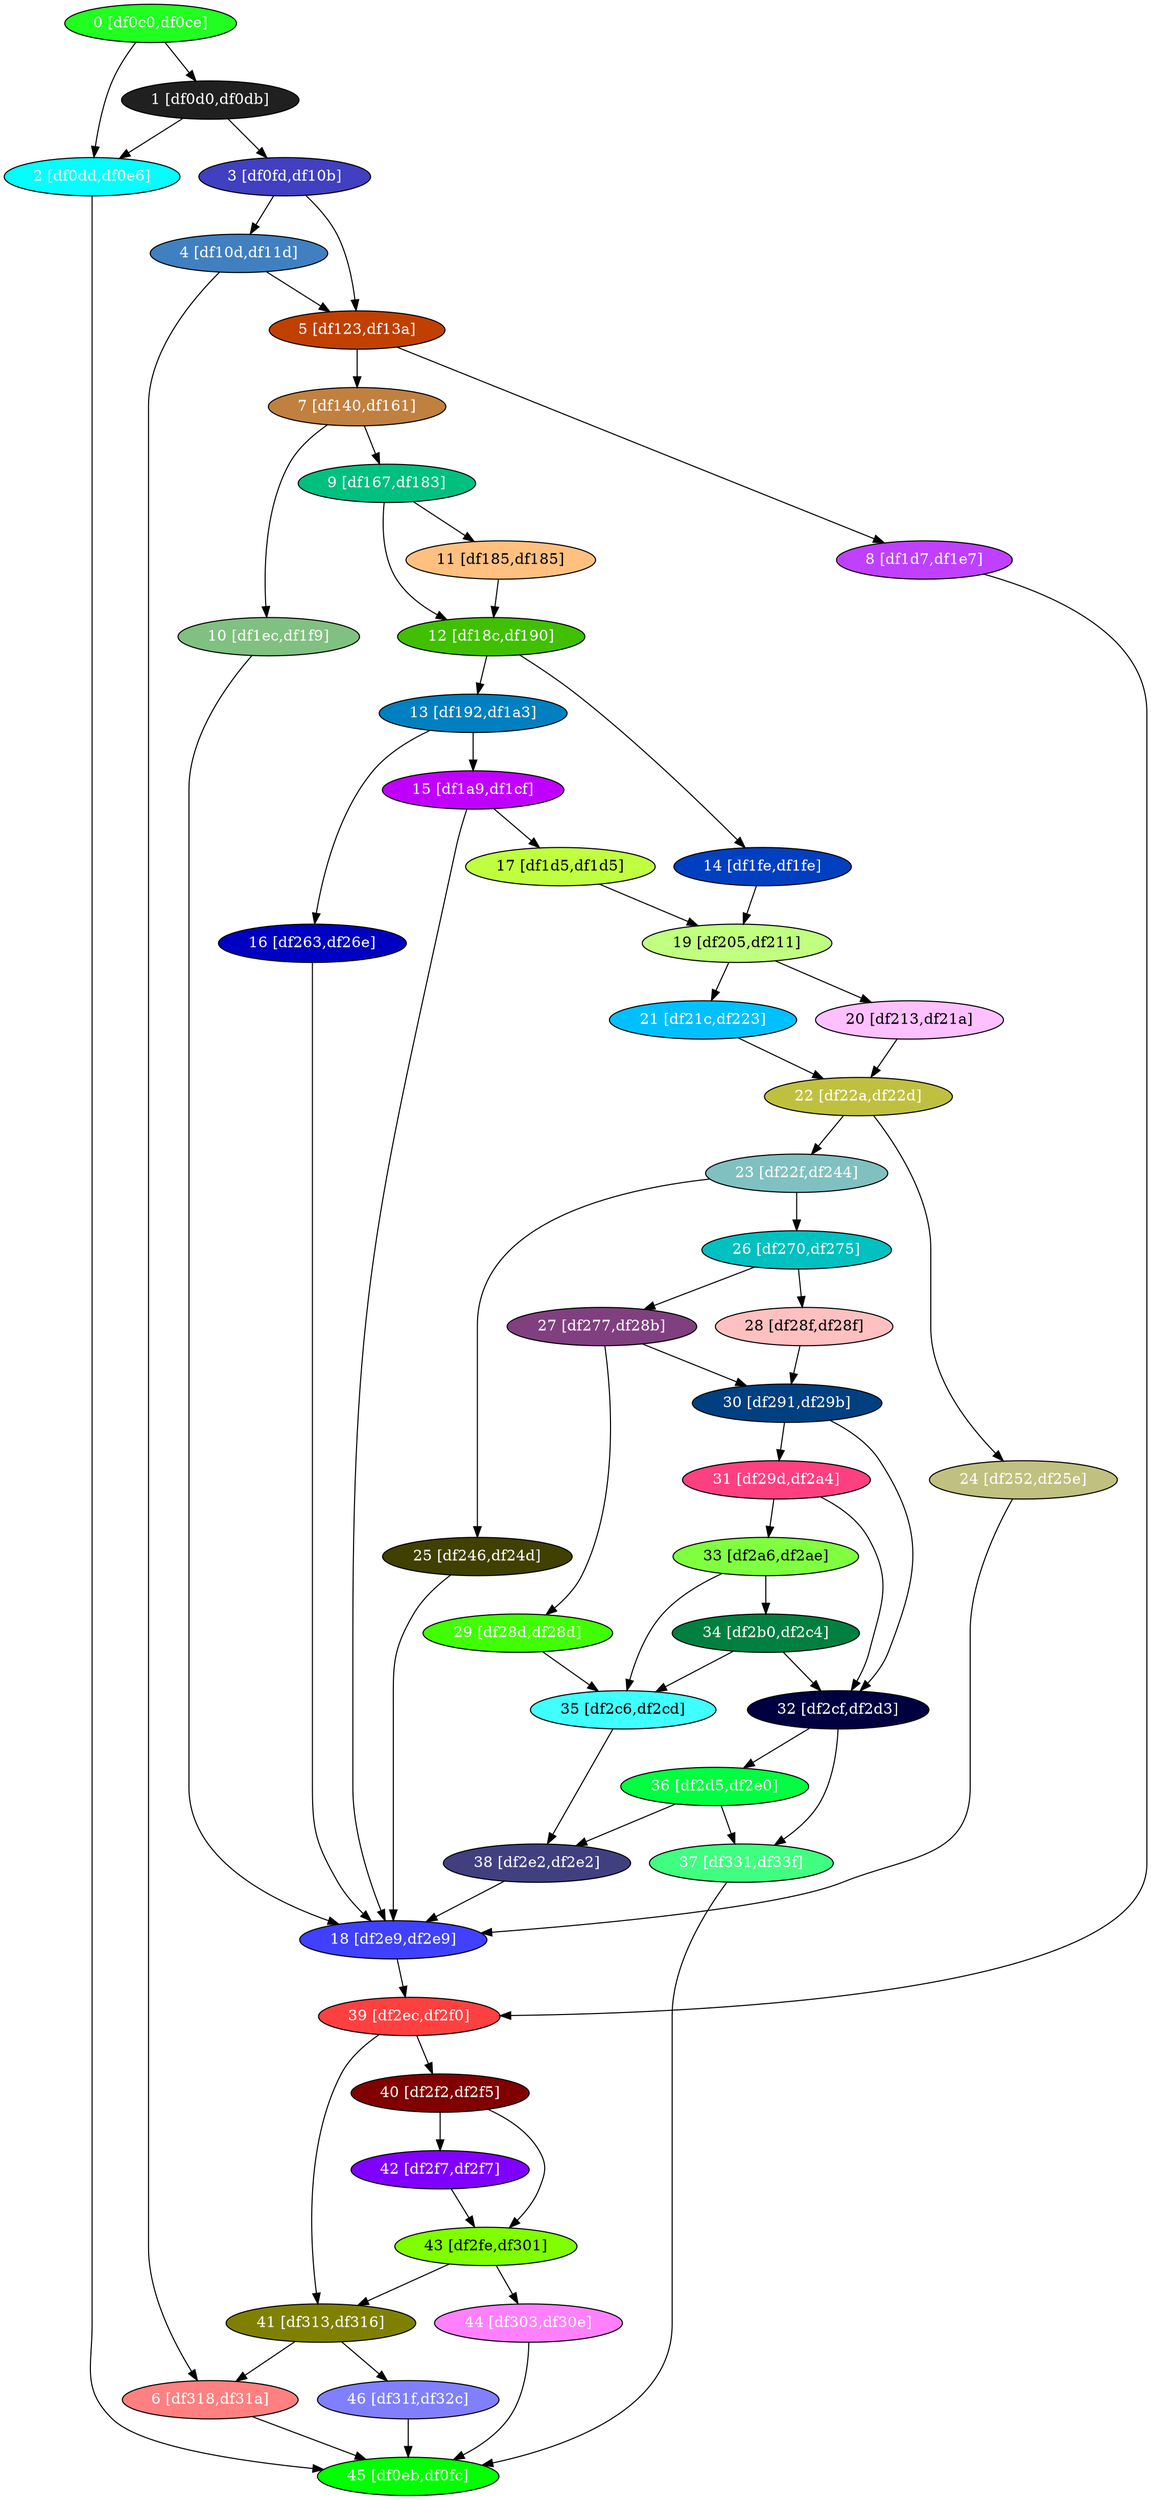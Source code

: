 diGraph libnss3{
	libnss3_0  [style=filled fillcolor="#20FF20" fontcolor="#ffffff" shape=oval label="0 [df0c0,df0ce]"]
	libnss3_1  [style=filled fillcolor="#202020" fontcolor="#ffffff" shape=oval label="1 [df0d0,df0db]"]
	libnss3_2  [style=filled fillcolor="#00FFFF" fontcolor="#ffffff" shape=oval label="2 [df0dd,df0e6]"]
	libnss3_3  [style=filled fillcolor="#4040C0" fontcolor="#ffffff" shape=oval label="3 [df0fd,df10b]"]
	libnss3_4  [style=filled fillcolor="#4080C0" fontcolor="#ffffff" shape=oval label="4 [df10d,df11d]"]
	libnss3_5  [style=filled fillcolor="#C04000" fontcolor="#ffffff" shape=oval label="5 [df123,df13a]"]
	libnss3_6  [style=filled fillcolor="#FF8080" fontcolor="#ffffff" shape=oval label="6 [df318,df31a]"]
	libnss3_7  [style=filled fillcolor="#C08040" fontcolor="#ffffff" shape=oval label="7 [df140,df161]"]
	libnss3_8  [style=filled fillcolor="#C040FF" fontcolor="#ffffff" shape=oval label="8 [df1d7,df1e7]"]
	libnss3_9  [style=filled fillcolor="#00C080" fontcolor="#ffffff" shape=oval label="9 [df167,df183]"]
	libnss3_a  [style=filled fillcolor="#80C080" fontcolor="#ffffff" shape=oval label="10 [df1ec,df1f9]"]
	libnss3_b  [style=filled fillcolor="#FFC080" fontcolor="#000000" shape=oval label="11 [df185,df185]"]
	libnss3_c  [style=filled fillcolor="#40C000" fontcolor="#ffffff" shape=oval label="12 [df18c,df190]"]
	libnss3_d  [style=filled fillcolor="#0080C0" fontcolor="#ffffff" shape=oval label="13 [df192,df1a3]"]
	libnss3_e  [style=filled fillcolor="#0040C0" fontcolor="#ffffff" shape=oval label="14 [df1fe,df1fe]"]
	libnss3_f  [style=filled fillcolor="#C000FF" fontcolor="#ffffff" shape=oval label="15 [df1a9,df1cf]"]
	libnss3_10  [style=filled fillcolor="#0000C0" fontcolor="#ffffff" shape=oval label="16 [df263,df26e]"]
	libnss3_11  [style=filled fillcolor="#C0FF40" fontcolor="#000000" shape=oval label="17 [df1d5,df1d5]"]
	libnss3_12  [style=filled fillcolor="#4040FF" fontcolor="#ffffff" shape=oval label="18 [df2e9,df2e9]"]
	libnss3_13  [style=filled fillcolor="#C0FF80" fontcolor="#000000" shape=oval label="19 [df205,df211]"]
	libnss3_14  [style=filled fillcolor="#FFC0FF" fontcolor="#000000" shape=oval label="20 [df213,df21a]"]
	libnss3_15  [style=filled fillcolor="#00C0FF" fontcolor="#ffffff" shape=oval label="21 [df21c,df223]"]
	libnss3_16  [style=filled fillcolor="#C0C040" fontcolor="#ffffff" shape=oval label="22 [df22a,df22d]"]
	libnss3_17  [style=filled fillcolor="#80C0C0" fontcolor="#ffffff" shape=oval label="23 [df22f,df244]"]
	libnss3_18  [style=filled fillcolor="#C0C080" fontcolor="#ffffff" shape=oval label="24 [df252,df25e]"]
	libnss3_19  [style=filled fillcolor="#404000" fontcolor="#ffffff" shape=oval label="25 [df246,df24d]"]
	libnss3_1a  [style=filled fillcolor="#00C0C0" fontcolor="#ffffff" shape=oval label="26 [df270,df275]"]
	libnss3_1b  [style=filled fillcolor="#804080" fontcolor="#ffffff" shape=oval label="27 [df277,df28b]"]
	libnss3_1c  [style=filled fillcolor="#FFC0C0" fontcolor="#000000" shape=oval label="28 [df28f,df28f]"]
	libnss3_1d  [style=filled fillcolor="#40FF00" fontcolor="#ffffff" shape=oval label="29 [df28d,df28d]"]
	libnss3_1e  [style=filled fillcolor="#004080" fontcolor="#ffffff" shape=oval label="30 [df291,df29b]"]
	libnss3_1f  [style=filled fillcolor="#FF4080" fontcolor="#ffffff" shape=oval label="31 [df29d,df2a4]"]
	libnss3_20  [style=filled fillcolor="#000040" fontcolor="#ffffff" shape=oval label="32 [df2cf,df2d3]"]
	libnss3_21  [style=filled fillcolor="#80FF40" fontcolor="#000000" shape=oval label="33 [df2a6,df2ae]"]
	libnss3_22  [style=filled fillcolor="#008040" fontcolor="#ffffff" shape=oval label="34 [df2b0,df2c4]"]
	libnss3_23  [style=filled fillcolor="#40FFFF" fontcolor="#000000" shape=oval label="35 [df2c6,df2cd]"]
	libnss3_24  [style=filled fillcolor="#00FF40" fontcolor="#ffffff" shape=oval label="36 [df2d5,df2e0]"]
	libnss3_25  [style=filled fillcolor="#40FF80" fontcolor="#ffffff" shape=oval label="37 [df331,df33f]"]
	libnss3_26  [style=filled fillcolor="#404080" fontcolor="#ffffff" shape=oval label="38 [df2e2,df2e2]"]
	libnss3_27  [style=filled fillcolor="#FF4040" fontcolor="#ffffff" shape=oval label="39 [df2ec,df2f0]"]
	libnss3_28  [style=filled fillcolor="#800000" fontcolor="#ffffff" shape=oval label="40 [df2f2,df2f5]"]
	libnss3_29  [style=filled fillcolor="#808000" fontcolor="#ffffff" shape=oval label="41 [df313,df316]"]
	libnss3_2a  [style=filled fillcolor="#8000FF" fontcolor="#ffffff" shape=oval label="42 [df2f7,df2f7]"]
	libnss3_2b  [style=filled fillcolor="#80FF00" fontcolor="#000000" shape=oval label="43 [df2fe,df301]"]
	libnss3_2c  [style=filled fillcolor="#FF80FF" fontcolor="#ffffff" shape=oval label="44 [df303,df30e]"]
	libnss3_2d  [style=filled fillcolor="#00FF00" fontcolor="#ffffff" shape=oval label="45 [df0eb,df0fc]"]
	libnss3_2e  [style=filled fillcolor="#8080FF" fontcolor="#ffffff" shape=oval label="46 [df31f,df32c]"]

	libnss3_0 -> libnss3_1
	libnss3_0 -> libnss3_2
	libnss3_1 -> libnss3_2
	libnss3_1 -> libnss3_3
	libnss3_2 -> libnss3_2d
	libnss3_3 -> libnss3_4
	libnss3_3 -> libnss3_5
	libnss3_4 -> libnss3_5
	libnss3_4 -> libnss3_6
	libnss3_5 -> libnss3_7
	libnss3_5 -> libnss3_8
	libnss3_6 -> libnss3_2d
	libnss3_7 -> libnss3_9
	libnss3_7 -> libnss3_a
	libnss3_8 -> libnss3_27
	libnss3_9 -> libnss3_b
	libnss3_9 -> libnss3_c
	libnss3_a -> libnss3_12
	libnss3_b -> libnss3_c
	libnss3_c -> libnss3_d
	libnss3_c -> libnss3_e
	libnss3_d -> libnss3_f
	libnss3_d -> libnss3_10
	libnss3_e -> libnss3_13
	libnss3_f -> libnss3_11
	libnss3_f -> libnss3_12
	libnss3_10 -> libnss3_12
	libnss3_11 -> libnss3_13
	libnss3_12 -> libnss3_27
	libnss3_13 -> libnss3_14
	libnss3_13 -> libnss3_15
	libnss3_14 -> libnss3_16
	libnss3_15 -> libnss3_16
	libnss3_16 -> libnss3_17
	libnss3_16 -> libnss3_18
	libnss3_17 -> libnss3_19
	libnss3_17 -> libnss3_1a
	libnss3_18 -> libnss3_12
	libnss3_19 -> libnss3_12
	libnss3_1a -> libnss3_1b
	libnss3_1a -> libnss3_1c
	libnss3_1b -> libnss3_1d
	libnss3_1b -> libnss3_1e
	libnss3_1c -> libnss3_1e
	libnss3_1d -> libnss3_23
	libnss3_1e -> libnss3_1f
	libnss3_1e -> libnss3_20
	libnss3_1f -> libnss3_20
	libnss3_1f -> libnss3_21
	libnss3_20 -> libnss3_24
	libnss3_20 -> libnss3_25
	libnss3_21 -> libnss3_22
	libnss3_21 -> libnss3_23
	libnss3_22 -> libnss3_20
	libnss3_22 -> libnss3_23
	libnss3_23 -> libnss3_26
	libnss3_24 -> libnss3_25
	libnss3_24 -> libnss3_26
	libnss3_25 -> libnss3_2d
	libnss3_26 -> libnss3_12
	libnss3_27 -> libnss3_28
	libnss3_27 -> libnss3_29
	libnss3_28 -> libnss3_2a
	libnss3_28 -> libnss3_2b
	libnss3_29 -> libnss3_6
	libnss3_29 -> libnss3_2e
	libnss3_2a -> libnss3_2b
	libnss3_2b -> libnss3_29
	libnss3_2b -> libnss3_2c
	libnss3_2c -> libnss3_2d
	libnss3_2e -> libnss3_2d
}